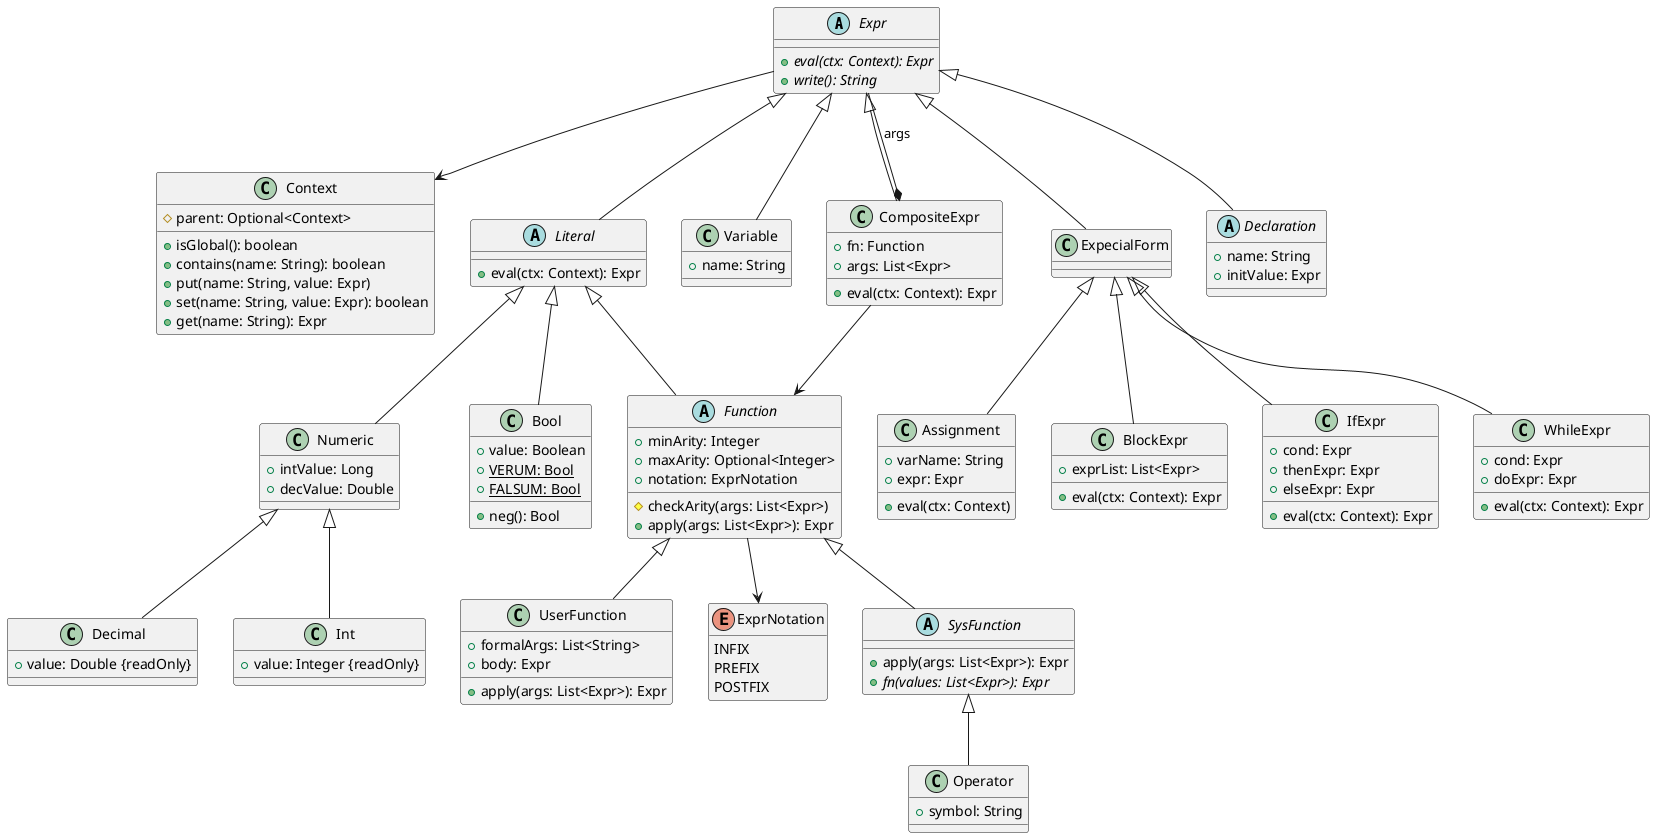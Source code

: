 @startuml

abstract class Expr {
    +{abstract}eval(ctx: Context): Expr
    +{abstract}write(): String
}

Expr --> Context

class Context {
    #parent: Optional<Context>
    +isGlobal(): boolean
    +contains(name: String): boolean
    +put(name: String, value: Expr)
    +set(name: String, value: Expr): boolean
    +get(name: String): Expr
}

abstract class Literal {
    +eval(ctx: Context): Expr
}

Expr <|-- Variable

class Variable {
    +name: String
}

Expr <|-- ExpecialForm

ExpecialForm <|-- Assignment

class Assignment {
    +varName: String
    +expr: Expr
    +eval(ctx: Context)
}

ExpecialForm <|-- BlockExpr

class BlockExpr {
    +exprList: List<Expr>
    +eval(ctx: Context): Expr
}

ExpecialForm <|-- IfExpr

class IfExpr {
    +cond: Expr
    +thenExpr: Expr
    +elseExpr: Expr
    +eval(ctx: Context): Expr
}

class WhileExpr {
    +cond: Expr
    +doExpr: Expr
    +eval(ctx: Context): Expr
}

ExpecialForm <|-- WhileExpr

Expr <|-- Literal

class Numeric {
    +intValue: Long
    +decValue: Double
}

class Int {
    +value: Integer {readOnly}
}

class Decimal {
    +value: Double {readOnly}
}

Literal <|-- Numeric

Numeric <|-- Int
Numeric <|-- Decimal

class Bool {
    +value: Boolean
    +{static}VERUM: Bool
    +{static}FALSUM: Bool
    +neg(): Bool
}

Literal <|-- Bool

class CompositeExpr {
    +fn: Function
    +args: List<Expr>
    +eval(ctx: Context): Expr
}

Expr <|-- CompositeExpr
CompositeExpr *-- Expr : args
CompositeExpr --> Function

abstract class Function {
    +minArity: Integer
    +maxArity: Optional<Integer>
    +notation: ExprNotation
    #checkArity(args: List<Expr>)
    +apply(args: List<Expr>): Expr
}

enum ExprNotation {
    INFIX
    PREFIX
    POSTFIX
}

hide enum methods

Literal <|-- Function
Function --> ExprNotation

abstract class SysFunction {
    +apply(args: List<Expr>): Expr
    +{abstract}fn(values: List<Expr>): Expr
}

Function <|-- SysFunction

class UserFunction {
    +formalArgs: List<String>
    +body: Expr
    +apply(args: List<Expr>): Expr
}

Function <|-- UserFunction

class Operator {
    +symbol: String
}

SysFunction <|-- Operator

abstract class Declaration {
    +name: String
    +initValue: Expr
}

Expr <|-- Declaration

@enduml
